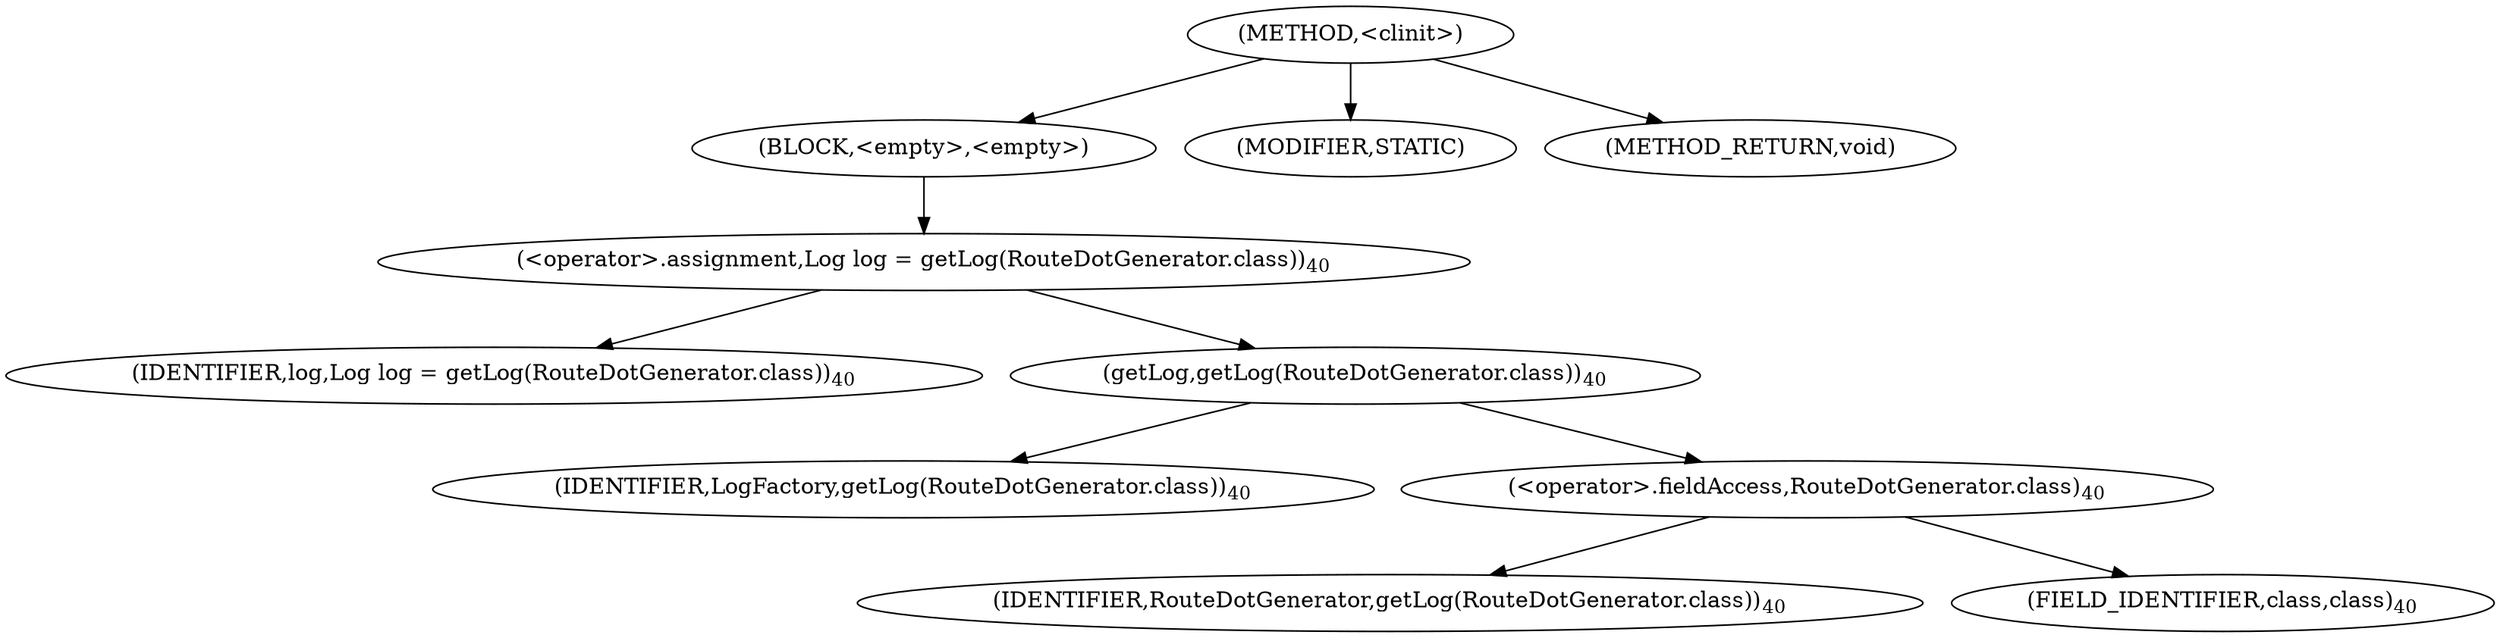 digraph "&lt;clinit&gt;" {  
"179" [label = <(METHOD,&lt;clinit&gt;)> ]
"180" [label = <(BLOCK,&lt;empty&gt;,&lt;empty&gt;)> ]
"181" [label = <(&lt;operator&gt;.assignment,Log log = getLog(RouteDotGenerator.class))<SUB>40</SUB>> ]
"182" [label = <(IDENTIFIER,log,Log log = getLog(RouteDotGenerator.class))<SUB>40</SUB>> ]
"183" [label = <(getLog,getLog(RouteDotGenerator.class))<SUB>40</SUB>> ]
"184" [label = <(IDENTIFIER,LogFactory,getLog(RouteDotGenerator.class))<SUB>40</SUB>> ]
"185" [label = <(&lt;operator&gt;.fieldAccess,RouteDotGenerator.class)<SUB>40</SUB>> ]
"186" [label = <(IDENTIFIER,RouteDotGenerator,getLog(RouteDotGenerator.class))<SUB>40</SUB>> ]
"187" [label = <(FIELD_IDENTIFIER,class,class)<SUB>40</SUB>> ]
"188" [label = <(MODIFIER,STATIC)> ]
"189" [label = <(METHOD_RETURN,void)> ]
  "179" -> "180" 
  "179" -> "188" 
  "179" -> "189" 
  "180" -> "181" 
  "181" -> "182" 
  "181" -> "183" 
  "183" -> "184" 
  "183" -> "185" 
  "185" -> "186" 
  "185" -> "187" 
}
